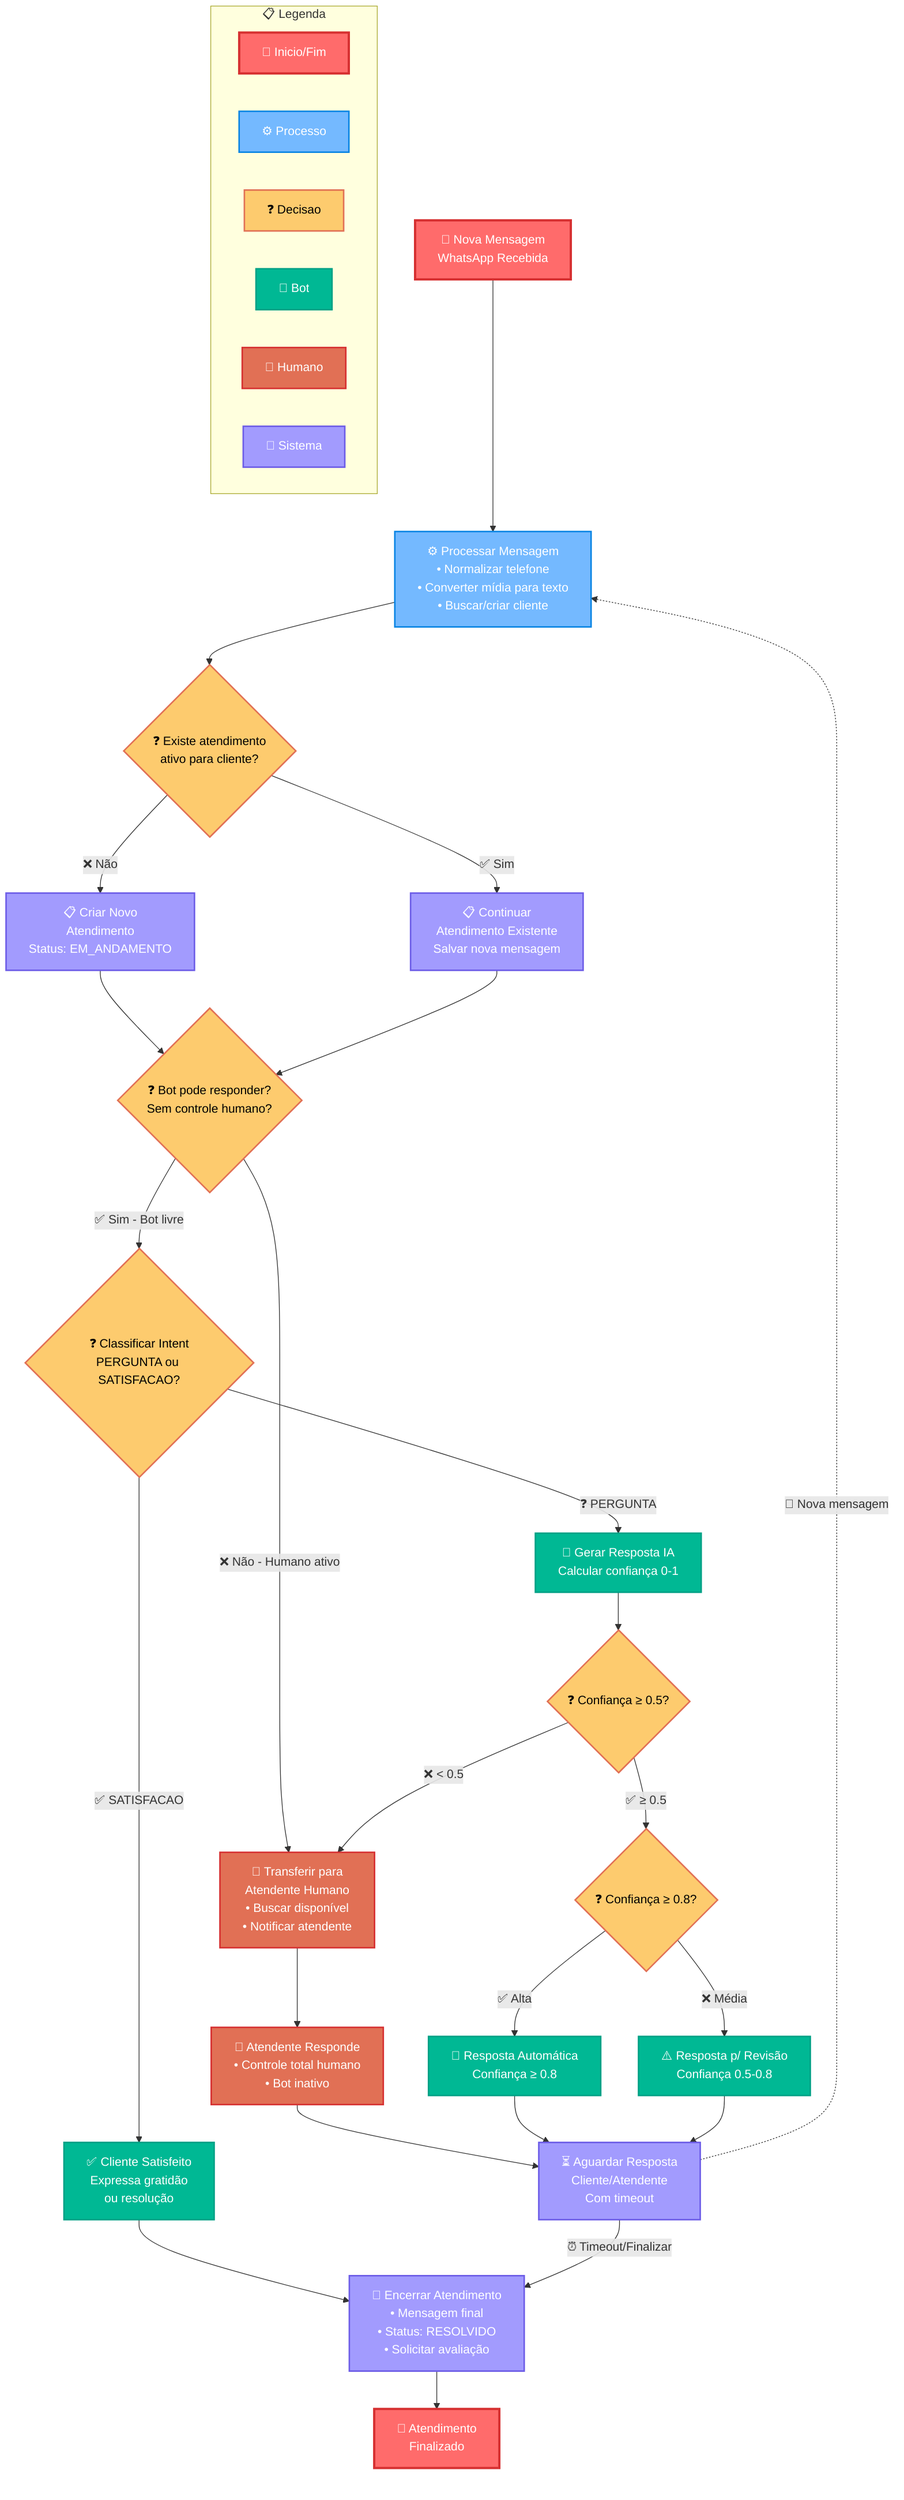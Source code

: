 graph TD
    %% ==============================
    %% DEFINICAO DE CORES E ESTILOS
    %% ==============================
    classDef startEnd fill:#ff6b6b,stroke:#d63031,stroke-width:3px,color:white
    classDef process fill:#74b9ff,stroke:#0984e3,stroke-width:2px,color:white
    classDef decision fill:#fdcb6e,stroke:#e17055,stroke-width:2px,color:black
    classDef botFlow fill:#00b894,stroke:#00a085,stroke-width:2px,color:white
    classDef humanFlow fill:#e17055,stroke:#d63031,stroke-width:2px,color:white
    classDef systemFlow fill:#a29bfe,stroke:#6c5ce7,stroke-width:2px,color:white

    %% ==============================
    %% LEGENDA SIMPLIFICADA
    %% ==============================
    subgraph Legenda ["📋 Legenda"]
        L1[🚀 Inicio/Fim]:::startEnd
        L2[⚙️ Processo]:::process
        L3[❓ Decisao]:::decision
        L4[🤖 Bot]:::botFlow
        L5[👤 Humano]:::humanFlow
        L6[🔧 Sistema]:::systemFlow
    end

    %% ==============================
    %% FLUXO PRINCIPAL RESUMIDO
    %% ==============================
    
    %% 1. INICIO
    Start[🚀 Nova Mensagem<br/>WhatsApp Recebida]:::startEnd
    ProcessMessage[⚙️ Processar Mensagem<br/>• Normalizar telefone<br/>• Converter mídia para texto<br/>• Buscar/criar cliente]:::process
    
    %% 2. VERIFICAR ATENDIMENTO
    CheckActiveTicket{❓ Existe atendimento<br/>ativo para cliente?}:::decision
    
    %% 3. CRIAR OU CONTINUAR
    CreateTicket[📋 Criar Novo<br/>Atendimento<br/>Status: EM_ANDAMENTO]:::systemFlow
    ContinueTicket[📋 Continuar<br/>Atendimento Existente<br/>Salvar nova mensagem]:::systemFlow
    
    %% 4. CONTROLE DE RESPOSTA
    CheckBotControl{❓ Bot pode responder?<br/>Sem controle humano?}:::decision
    
    %% 5. FLUXO HUMANO
    TransferToHuman[👤 Transferir para<br/>Atendente Humano<br/>• Buscar disponível<br/>• Notificar atendente]:::humanFlow
    HumanResponse[👤 Atendente Responde<br/>• Controle total humano<br/>• Bot inativo]:::humanFlow
    
    %% 6. FLUXO BOT
    AnalyzeIntent{❓ Classificar Intent<br/>PERGUNTA ou SATISFACAO?}:::decision
    GenerateResponse[🤖 Gerar Resposta IA<br/>Calcular confiança 0-1]:::botFlow
    CheckConfidence{❓ Confiança ≥ 0.5?}:::decision
    
    %% 7. RESPOSTA BOT
    AutoResponse[🤖 Resposta Automática<br/>Confiança ≥ 0.8]:::botFlow
    ReviewResponse[⚠️ Resposta p/ Revisão<br/>Confiança 0.5-0.8]:::botFlow
    
    %% 8. SATISFACAO E ENCERRAMENTO
    DetectSatisfaction[✅ Cliente Satisfeito<br/>Expressa gratidão<br/>ou resolução]:::botFlow
    CloseTicket[🏁 Encerrar Atendimento<br/>• Mensagem final<br/>• Status: RESOLVIDO<br/>• Solicitar avaliação]:::systemFlow
    
    %% 9. AGUARDAR RESPOSTA
    WaitResponse[⏳ Aguardar Resposta<br/>Cliente/Atendente<br/>Com timeout]:::systemFlow
    
    %% 10. FIM
    End[🏁 Atendimento<br/>Finalizado]:::startEnd

    %% ==============================
    %% CONEXOES DO FLUXO
    %% ==============================
    
    %% Fluxo principal
    Start --> ProcessMessage
    ProcessMessage --> CheckActiveTicket
    
    %% Decisão de atendimento
    CheckActiveTicket -->|❌ Não| CreateTicket
    CheckActiveTicket -->|✅ Sim| ContinueTicket
    
    %% Convergência para controle
    CreateTicket --> CheckBotControl
    ContinueTicket --> CheckBotControl
    
    %% Decisão de controle
    CheckBotControl -->|❌ Não - Humano ativo| TransferToHuman
    CheckBotControl -->|✅ Sim - Bot livre| AnalyzeIntent
    
    %% Fluxo humano
    TransferToHuman --> HumanResponse
    HumanResponse --> WaitResponse
    
    %% Fluxo bot - classificação
    AnalyzeIntent -->|❓ PERGUNTA| GenerateResponse
    AnalyzeIntent -->|✅ SATISFACAO| DetectSatisfaction
    
    %% Fluxo bot - confiança
    GenerateResponse --> CheckConfidence
    CheckConfidence -->|❌ < 0.5| TransferToHuman
    CheckConfidence -->|✅ ≥ 0.5| CheckHighConfidence{❓ Confiança ≥ 0.8?}:::decision
    
    %% Resposta bot
    CheckHighConfidence -->|✅ Alta| AutoResponse
    CheckHighConfidence -->|❌ Média| ReviewResponse
    
    %% Convergência para espera
    AutoResponse --> WaitResponse
    ReviewResponse --> WaitResponse
    
    %% Satisfação direta
    DetectSatisfaction --> CloseTicket
    
    %% Loops de retorno
    WaitResponse -.->|🔄 Nova mensagem| ProcessMessage
    WaitResponse -->|⏰ Timeout/Finalizar| CloseTicket
    
    %% Encerramento
    CloseTicket --> End

    %% ==============================
    %% NOTAS IMPORTANTES
    %% ==============================
    %% Nota 1: Mídia (áudio, imagem, vídeo) é convertida para texto via IA
    %% Nota 2: Um cliente só pode ter um atendimento ativo por vez
    %% Nota 3: Bot fica inativo quando atendente humano participa
    %% Nota 4: Classificação de intent determina fluxo: pergunta vs satisfação
    %% Nota 5: Sistema de confiança evita respostas inadequadas
    %% Nota 6: Loops permitem conversas contínuas até resolução